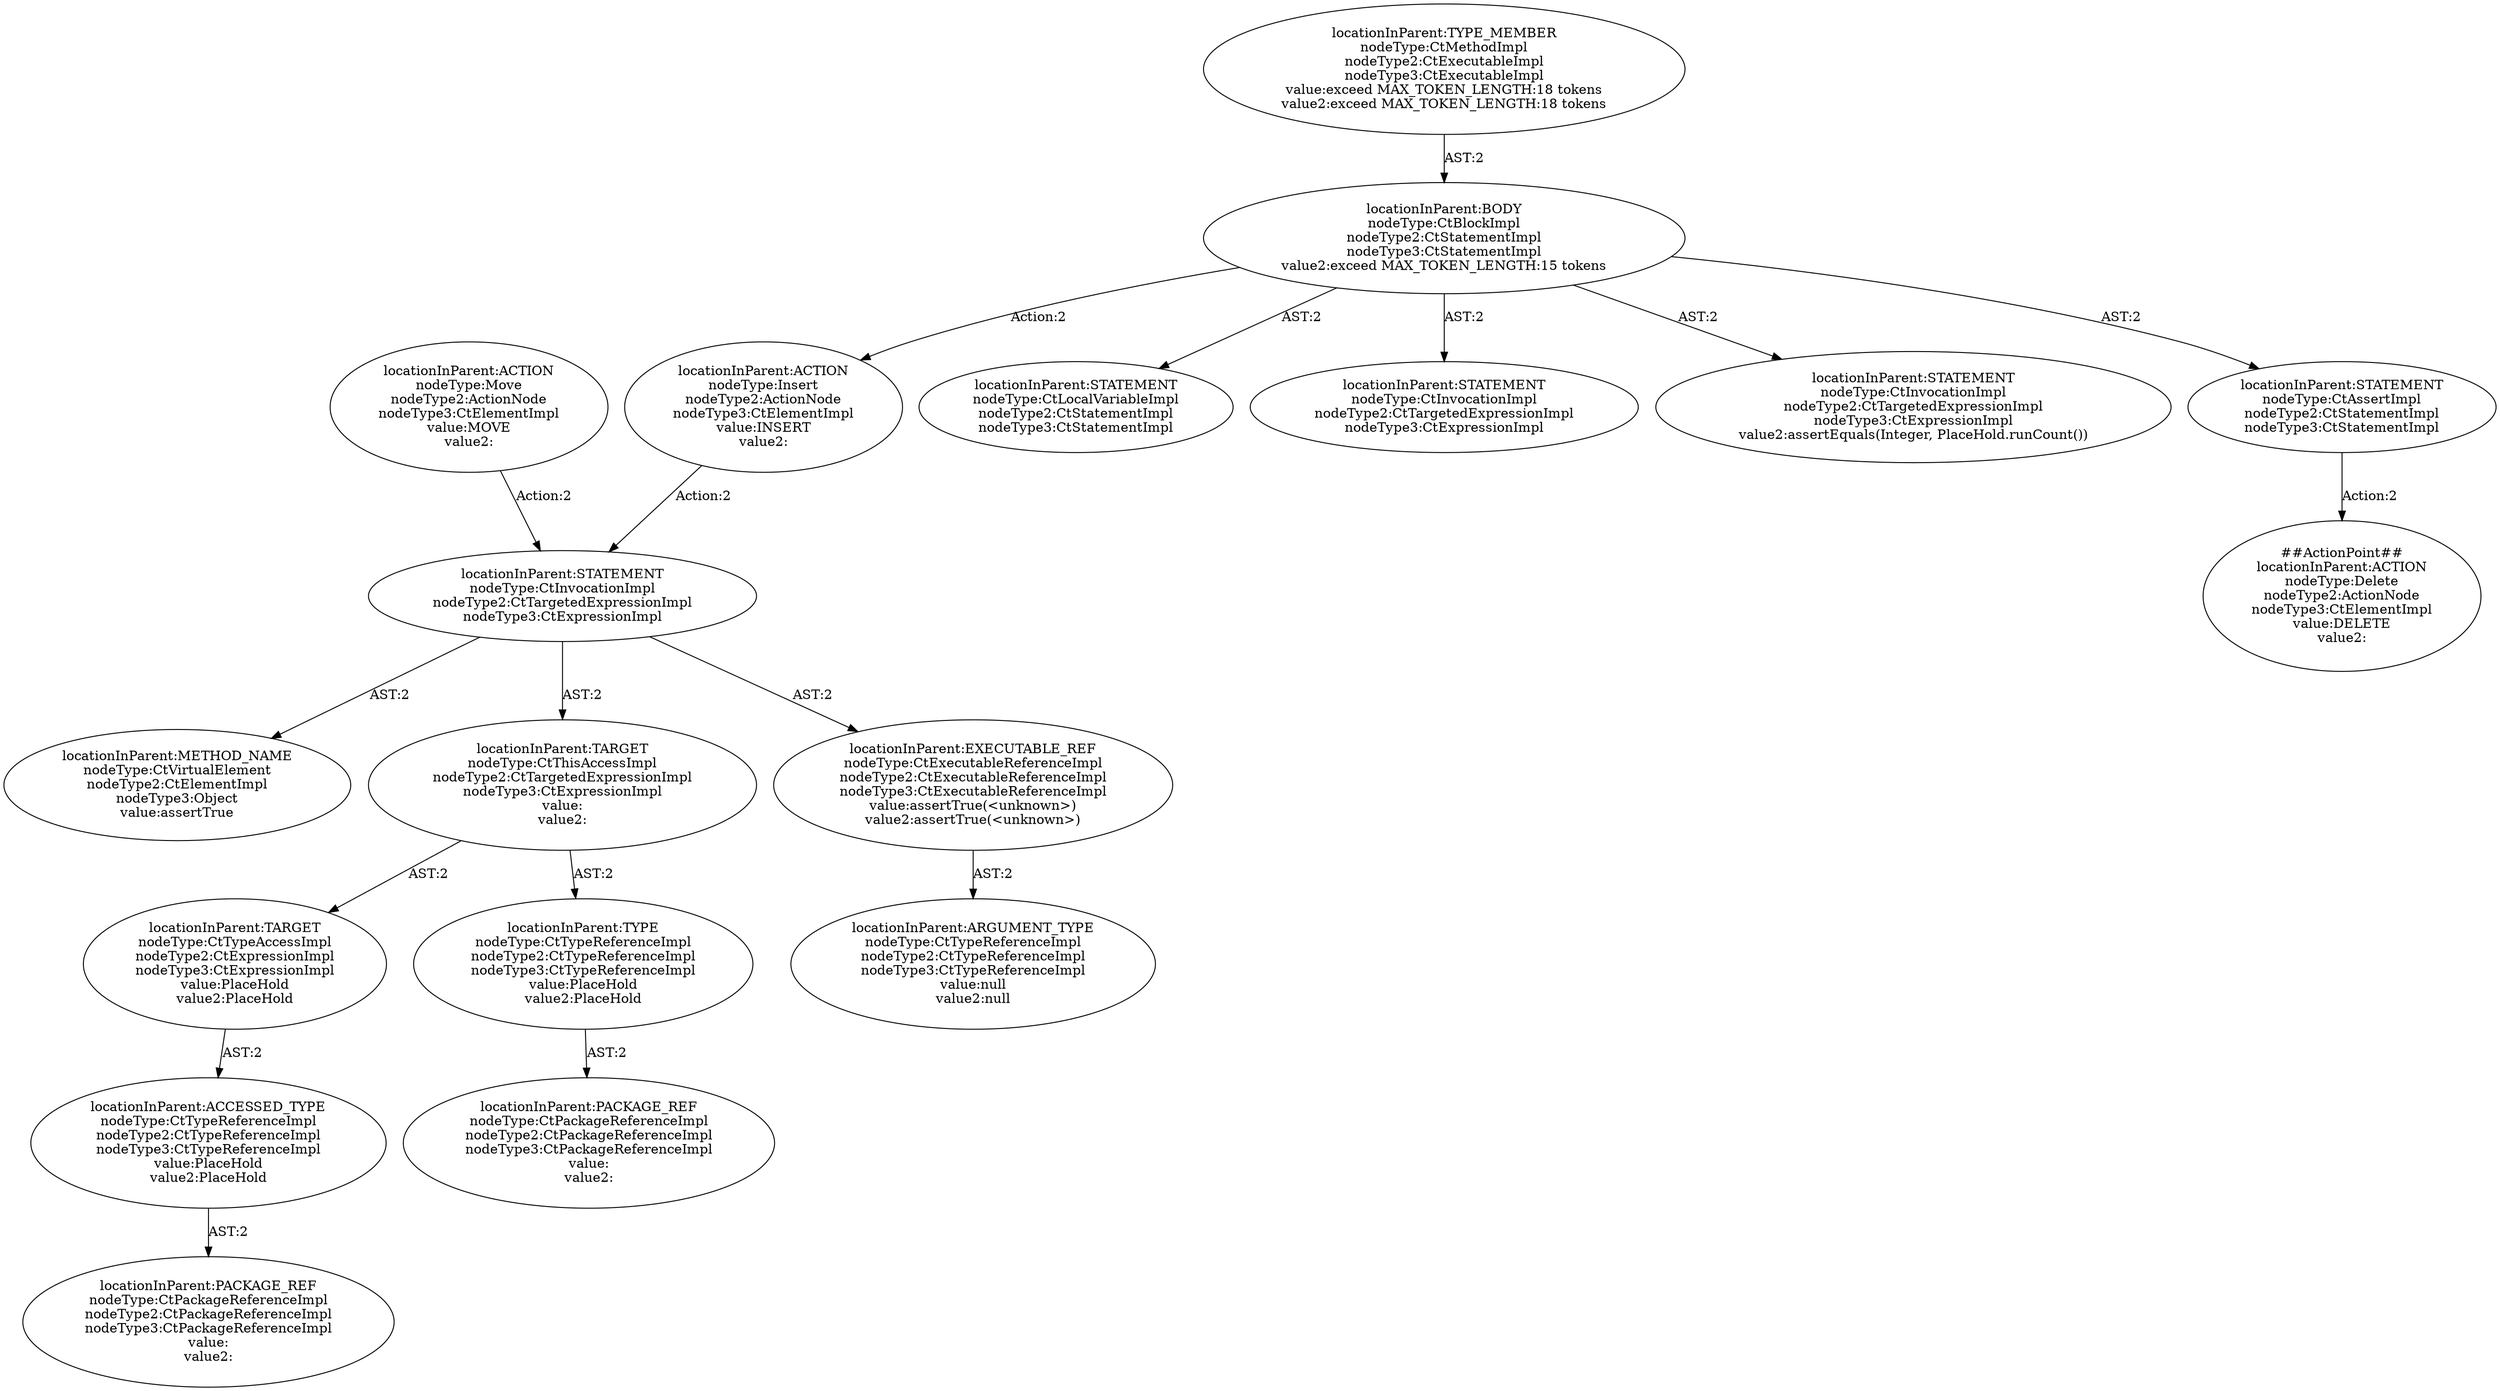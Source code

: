 digraph "Pattern" {
0 [label="##ActionPoint##
locationInParent:ACTION
nodeType:Delete
nodeType2:ActionNode
nodeType3:CtElementImpl
value:DELETE
value2:" shape=ellipse]
1 [label="locationInParent:STATEMENT
nodeType:CtAssertImpl
nodeType2:CtStatementImpl
nodeType3:CtStatementImpl" shape=ellipse]
2 [label="locationInParent:BODY
nodeType:CtBlockImpl
nodeType2:CtStatementImpl
nodeType3:CtStatementImpl
value2:exceed MAX_TOKEN_LENGTH:15 tokens" shape=ellipse]
3 [label="locationInParent:TYPE_MEMBER
nodeType:CtMethodImpl
nodeType2:CtExecutableImpl
nodeType3:CtExecutableImpl
value:exceed MAX_TOKEN_LENGTH:18 tokens
value2:exceed MAX_TOKEN_LENGTH:18 tokens" shape=ellipse]
4 [label="locationInParent:STATEMENT
nodeType:CtLocalVariableImpl
nodeType2:CtStatementImpl
nodeType3:CtStatementImpl" shape=ellipse]
5 [label="locationInParent:STATEMENT
nodeType:CtInvocationImpl
nodeType2:CtTargetedExpressionImpl
nodeType3:CtExpressionImpl" shape=ellipse]
6 [label="locationInParent:STATEMENT
nodeType:CtInvocationImpl
nodeType2:CtTargetedExpressionImpl
nodeType3:CtExpressionImpl
value2:assertEquals(Integer, PlaceHold.runCount())" shape=ellipse]
7 [label="locationInParent:ACTION
nodeType:Insert
nodeType2:ActionNode
nodeType3:CtElementImpl
value:INSERT
value2:" shape=ellipse]
8 [label="locationInParent:STATEMENT
nodeType:CtInvocationImpl
nodeType2:CtTargetedExpressionImpl
nodeType3:CtExpressionImpl" shape=ellipse]
9 [label="locationInParent:METHOD_NAME
nodeType:CtVirtualElement
nodeType2:CtElementImpl
nodeType3:Object
value:assertTrue" shape=ellipse]
10 [label="locationInParent:TARGET
nodeType:CtThisAccessImpl
nodeType2:CtTargetedExpressionImpl
nodeType3:CtExpressionImpl
value:
value2:" shape=ellipse]
11 [label="locationInParent:TYPE
nodeType:CtTypeReferenceImpl
nodeType2:CtTypeReferenceImpl
nodeType3:CtTypeReferenceImpl
value:PlaceHold
value2:PlaceHold" shape=ellipse]
12 [label="locationInParent:PACKAGE_REF
nodeType:CtPackageReferenceImpl
nodeType2:CtPackageReferenceImpl
nodeType3:CtPackageReferenceImpl
value:
value2:" shape=ellipse]
13 [label="locationInParent:TARGET
nodeType:CtTypeAccessImpl
nodeType2:CtExpressionImpl
nodeType3:CtExpressionImpl
value:PlaceHold
value2:PlaceHold" shape=ellipse]
14 [label="locationInParent:ACCESSED_TYPE
nodeType:CtTypeReferenceImpl
nodeType2:CtTypeReferenceImpl
nodeType3:CtTypeReferenceImpl
value:PlaceHold
value2:PlaceHold" shape=ellipse]
15 [label="locationInParent:PACKAGE_REF
nodeType:CtPackageReferenceImpl
nodeType2:CtPackageReferenceImpl
nodeType3:CtPackageReferenceImpl
value:
value2:" shape=ellipse]
16 [label="locationInParent:EXECUTABLE_REF
nodeType:CtExecutableReferenceImpl
nodeType2:CtExecutableReferenceImpl
nodeType3:CtExecutableReferenceImpl
value:assertTrue(<unknown>)
value2:assertTrue(<unknown>)" shape=ellipse]
17 [label="locationInParent:ARGUMENT_TYPE
nodeType:CtTypeReferenceImpl
nodeType2:CtTypeReferenceImpl
nodeType3:CtTypeReferenceImpl
value:null
value2:null" shape=ellipse]
18 [label="locationInParent:ACTION
nodeType:Move
nodeType2:ActionNode
nodeType3:CtElementImpl
value:MOVE
value2:" shape=ellipse]
1 -> 0 [label="Action:2"];
2 -> 1 [label="AST:2"];
2 -> 4 [label="AST:2"];
2 -> 5 [label="AST:2"];
2 -> 6 [label="AST:2"];
2 -> 7 [label="Action:2"];
3 -> 2 [label="AST:2"];
7 -> 8 [label="Action:2"];
8 -> 9 [label="AST:2"];
8 -> 10 [label="AST:2"];
8 -> 16 [label="AST:2"];
10 -> 11 [label="AST:2"];
10 -> 13 [label="AST:2"];
11 -> 12 [label="AST:2"];
13 -> 14 [label="AST:2"];
14 -> 15 [label="AST:2"];
16 -> 17 [label="AST:2"];
18 -> 8 [label="Action:2"];
}